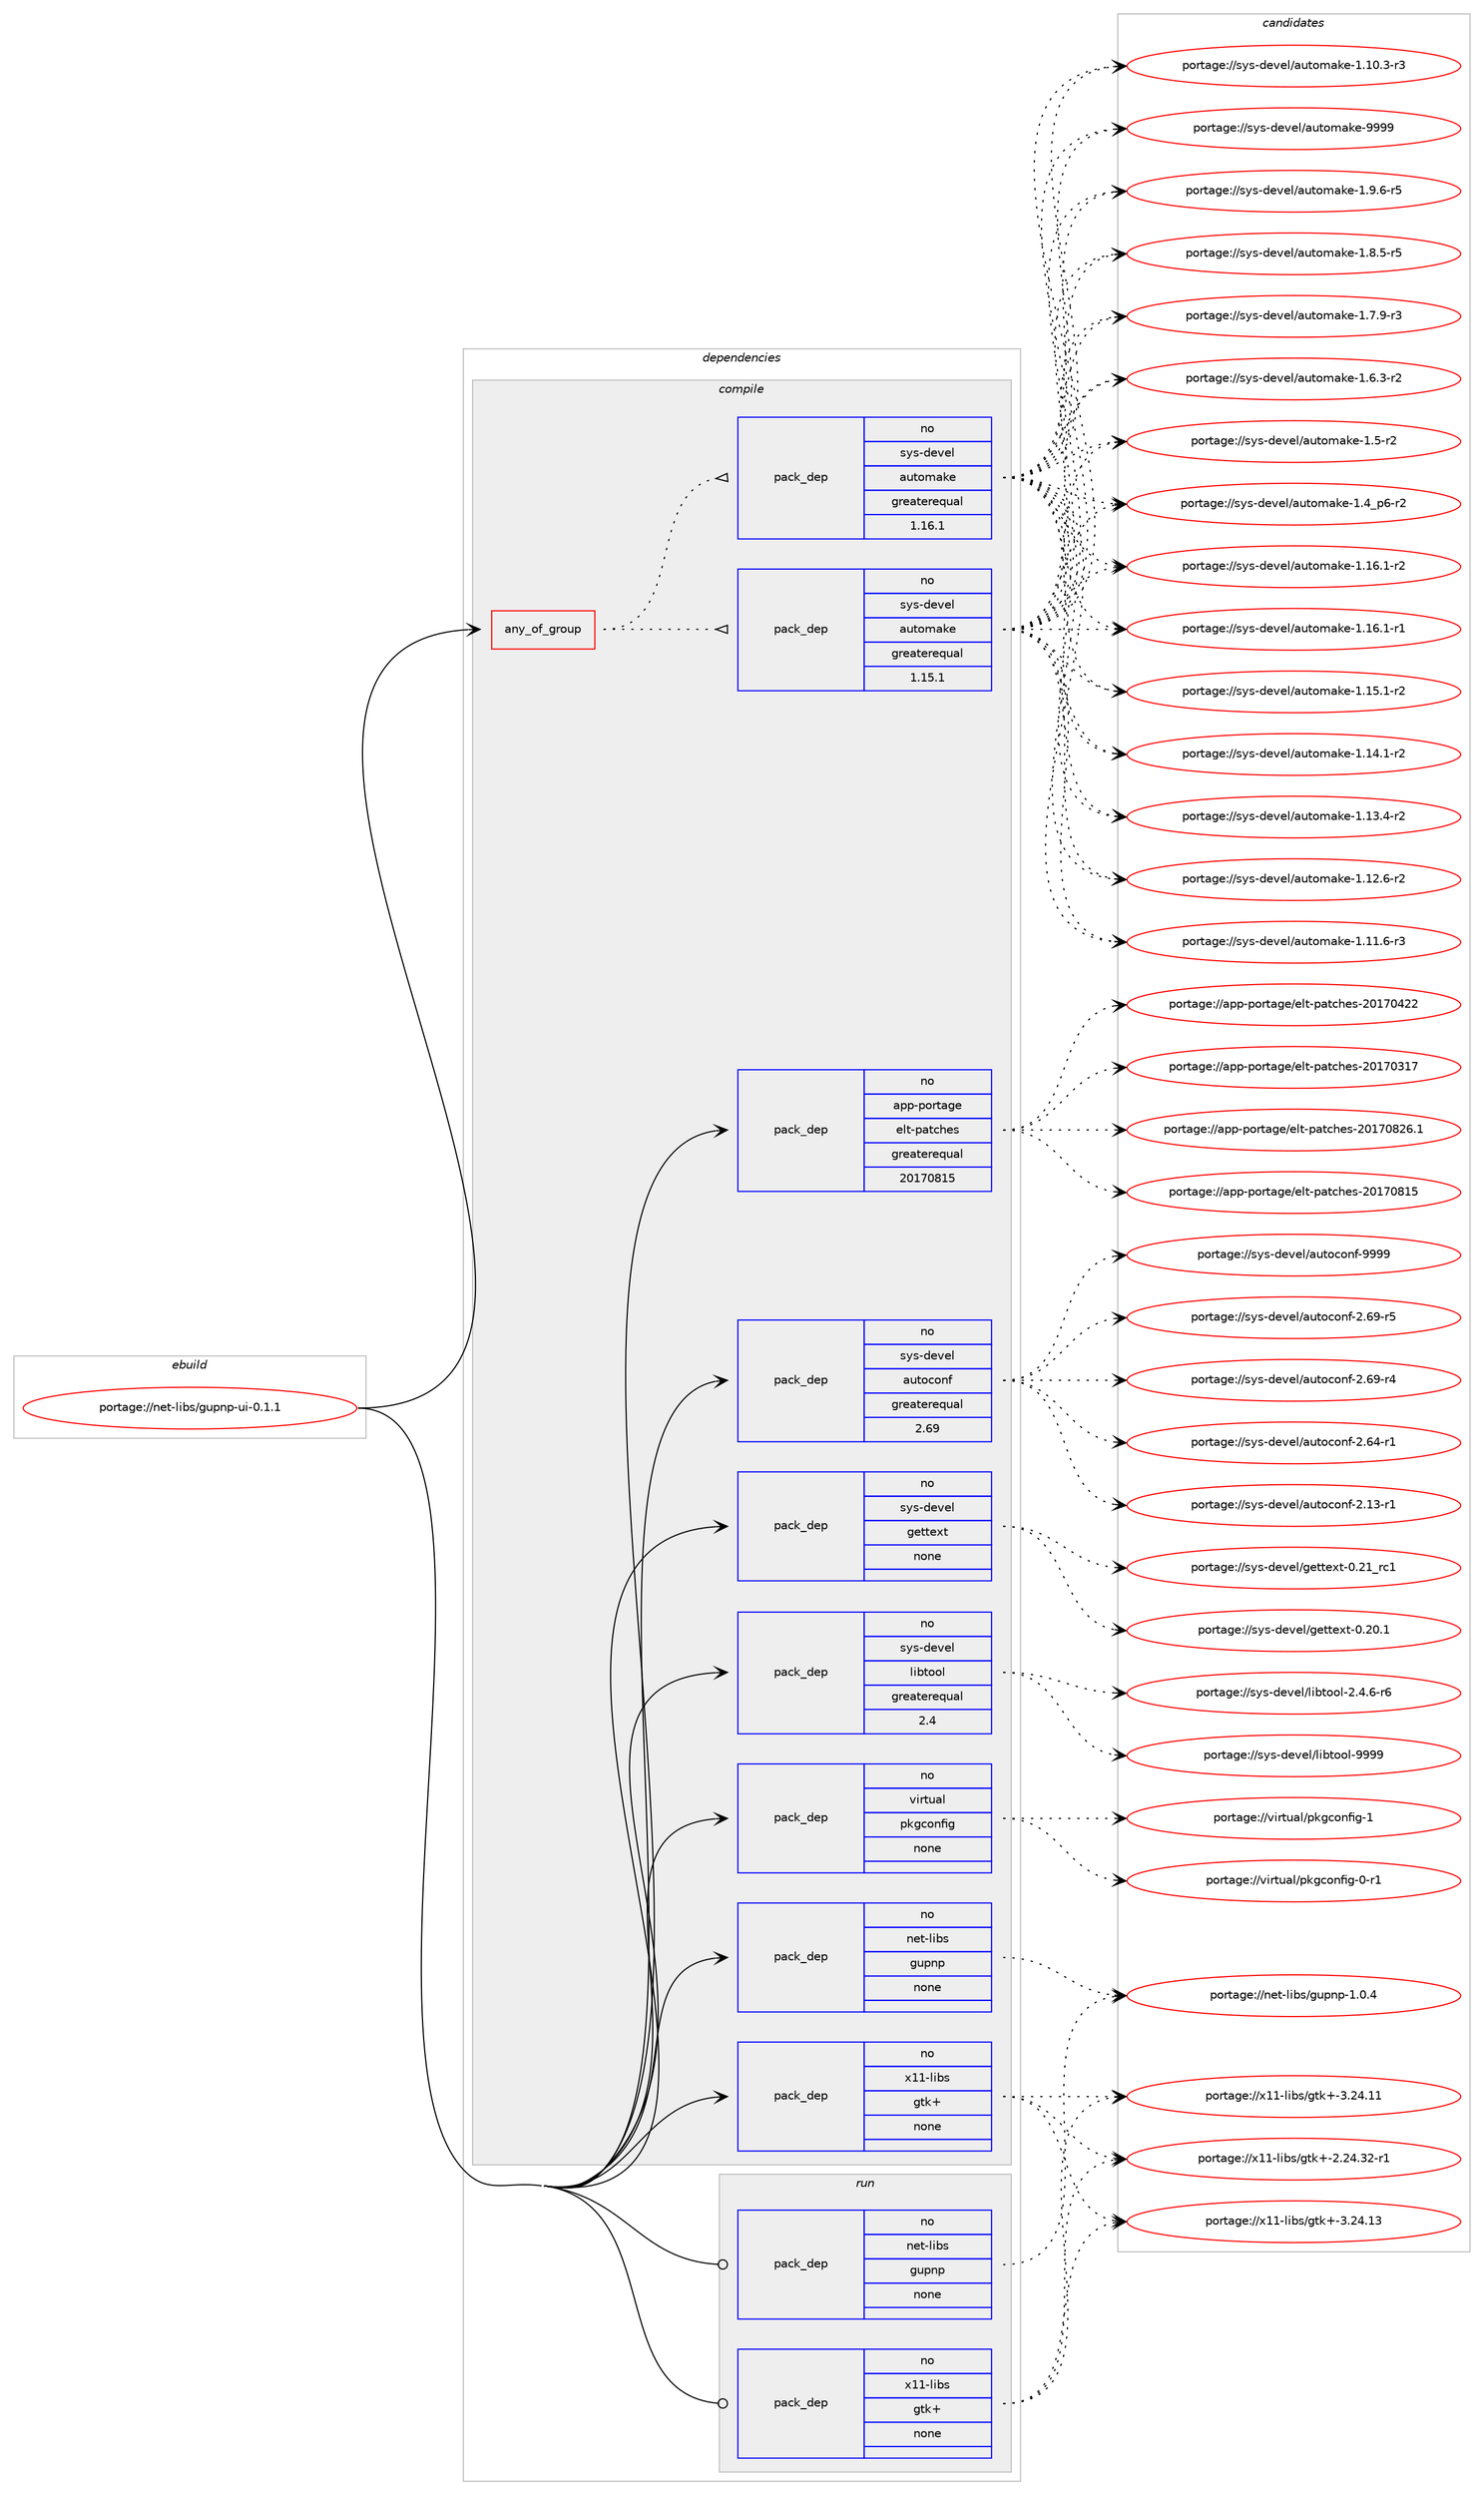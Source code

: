 digraph prolog {

# *************
# Graph options
# *************

newrank=true;
concentrate=true;
compound=true;
graph [rankdir=LR,fontname=Helvetica,fontsize=10,ranksep=1.5];#, ranksep=2.5, nodesep=0.2];
edge  [arrowhead=vee];
node  [fontname=Helvetica,fontsize=10];

# **********
# The ebuild
# **********

subgraph cluster_leftcol {
color=gray;
rank=same;
label=<<i>ebuild</i>>;
id [label="portage://net-libs/gupnp-ui-0.1.1", color=red, width=4, href="../net-libs/gupnp-ui-0.1.1.svg"];
}

# ****************
# The dependencies
# ****************

subgraph cluster_midcol {
color=gray;
label=<<i>dependencies</i>>;
subgraph cluster_compile {
fillcolor="#eeeeee";
style=filled;
label=<<i>compile</i>>;
subgraph any2155 {
dependency138383 [label=<<TABLE BORDER="0" CELLBORDER="1" CELLSPACING="0" CELLPADDING="4"><TR><TD CELLPADDING="10">any_of_group</TD></TR></TABLE>>, shape=none, color=red];subgraph pack106297 {
dependency138384 [label=<<TABLE BORDER="0" CELLBORDER="1" CELLSPACING="0" CELLPADDING="4" WIDTH="220"><TR><TD ROWSPAN="6" CELLPADDING="30">pack_dep</TD></TR><TR><TD WIDTH="110">no</TD></TR><TR><TD>sys-devel</TD></TR><TR><TD>automake</TD></TR><TR><TD>greaterequal</TD></TR><TR><TD>1.16.1</TD></TR></TABLE>>, shape=none, color=blue];
}
dependency138383:e -> dependency138384:w [weight=20,style="dotted",arrowhead="oinv"];
subgraph pack106298 {
dependency138385 [label=<<TABLE BORDER="0" CELLBORDER="1" CELLSPACING="0" CELLPADDING="4" WIDTH="220"><TR><TD ROWSPAN="6" CELLPADDING="30">pack_dep</TD></TR><TR><TD WIDTH="110">no</TD></TR><TR><TD>sys-devel</TD></TR><TR><TD>automake</TD></TR><TR><TD>greaterequal</TD></TR><TR><TD>1.15.1</TD></TR></TABLE>>, shape=none, color=blue];
}
dependency138383:e -> dependency138385:w [weight=20,style="dotted",arrowhead="oinv"];
}
id:e -> dependency138383:w [weight=20,style="solid",arrowhead="vee"];
subgraph pack106299 {
dependency138386 [label=<<TABLE BORDER="0" CELLBORDER="1" CELLSPACING="0" CELLPADDING="4" WIDTH="220"><TR><TD ROWSPAN="6" CELLPADDING="30">pack_dep</TD></TR><TR><TD WIDTH="110">no</TD></TR><TR><TD>app-portage</TD></TR><TR><TD>elt-patches</TD></TR><TR><TD>greaterequal</TD></TR><TR><TD>20170815</TD></TR></TABLE>>, shape=none, color=blue];
}
id:e -> dependency138386:w [weight=20,style="solid",arrowhead="vee"];
subgraph pack106300 {
dependency138387 [label=<<TABLE BORDER="0" CELLBORDER="1" CELLSPACING="0" CELLPADDING="4" WIDTH="220"><TR><TD ROWSPAN="6" CELLPADDING="30">pack_dep</TD></TR><TR><TD WIDTH="110">no</TD></TR><TR><TD>net-libs</TD></TR><TR><TD>gupnp</TD></TR><TR><TD>none</TD></TR><TR><TD></TD></TR></TABLE>>, shape=none, color=blue];
}
id:e -> dependency138387:w [weight=20,style="solid",arrowhead="vee"];
subgraph pack106301 {
dependency138388 [label=<<TABLE BORDER="0" CELLBORDER="1" CELLSPACING="0" CELLPADDING="4" WIDTH="220"><TR><TD ROWSPAN="6" CELLPADDING="30">pack_dep</TD></TR><TR><TD WIDTH="110">no</TD></TR><TR><TD>sys-devel</TD></TR><TR><TD>autoconf</TD></TR><TR><TD>greaterequal</TD></TR><TR><TD>2.69</TD></TR></TABLE>>, shape=none, color=blue];
}
id:e -> dependency138388:w [weight=20,style="solid",arrowhead="vee"];
subgraph pack106302 {
dependency138389 [label=<<TABLE BORDER="0" CELLBORDER="1" CELLSPACING="0" CELLPADDING="4" WIDTH="220"><TR><TD ROWSPAN="6" CELLPADDING="30">pack_dep</TD></TR><TR><TD WIDTH="110">no</TD></TR><TR><TD>sys-devel</TD></TR><TR><TD>gettext</TD></TR><TR><TD>none</TD></TR><TR><TD></TD></TR></TABLE>>, shape=none, color=blue];
}
id:e -> dependency138389:w [weight=20,style="solid",arrowhead="vee"];
subgraph pack106303 {
dependency138390 [label=<<TABLE BORDER="0" CELLBORDER="1" CELLSPACING="0" CELLPADDING="4" WIDTH="220"><TR><TD ROWSPAN="6" CELLPADDING="30">pack_dep</TD></TR><TR><TD WIDTH="110">no</TD></TR><TR><TD>sys-devel</TD></TR><TR><TD>libtool</TD></TR><TR><TD>greaterequal</TD></TR><TR><TD>2.4</TD></TR></TABLE>>, shape=none, color=blue];
}
id:e -> dependency138390:w [weight=20,style="solid",arrowhead="vee"];
subgraph pack106304 {
dependency138391 [label=<<TABLE BORDER="0" CELLBORDER="1" CELLSPACING="0" CELLPADDING="4" WIDTH="220"><TR><TD ROWSPAN="6" CELLPADDING="30">pack_dep</TD></TR><TR><TD WIDTH="110">no</TD></TR><TR><TD>virtual</TD></TR><TR><TD>pkgconfig</TD></TR><TR><TD>none</TD></TR><TR><TD></TD></TR></TABLE>>, shape=none, color=blue];
}
id:e -> dependency138391:w [weight=20,style="solid",arrowhead="vee"];
subgraph pack106305 {
dependency138392 [label=<<TABLE BORDER="0" CELLBORDER="1" CELLSPACING="0" CELLPADDING="4" WIDTH="220"><TR><TD ROWSPAN="6" CELLPADDING="30">pack_dep</TD></TR><TR><TD WIDTH="110">no</TD></TR><TR><TD>x11-libs</TD></TR><TR><TD>gtk+</TD></TR><TR><TD>none</TD></TR><TR><TD></TD></TR></TABLE>>, shape=none, color=blue];
}
id:e -> dependency138392:w [weight=20,style="solid",arrowhead="vee"];
}
subgraph cluster_compileandrun {
fillcolor="#eeeeee";
style=filled;
label=<<i>compile and run</i>>;
}
subgraph cluster_run {
fillcolor="#eeeeee";
style=filled;
label=<<i>run</i>>;
subgraph pack106306 {
dependency138393 [label=<<TABLE BORDER="0" CELLBORDER="1" CELLSPACING="0" CELLPADDING="4" WIDTH="220"><TR><TD ROWSPAN="6" CELLPADDING="30">pack_dep</TD></TR><TR><TD WIDTH="110">no</TD></TR><TR><TD>net-libs</TD></TR><TR><TD>gupnp</TD></TR><TR><TD>none</TD></TR><TR><TD></TD></TR></TABLE>>, shape=none, color=blue];
}
id:e -> dependency138393:w [weight=20,style="solid",arrowhead="odot"];
subgraph pack106307 {
dependency138394 [label=<<TABLE BORDER="0" CELLBORDER="1" CELLSPACING="0" CELLPADDING="4" WIDTH="220"><TR><TD ROWSPAN="6" CELLPADDING="30">pack_dep</TD></TR><TR><TD WIDTH="110">no</TD></TR><TR><TD>x11-libs</TD></TR><TR><TD>gtk+</TD></TR><TR><TD>none</TD></TR><TR><TD></TD></TR></TABLE>>, shape=none, color=blue];
}
id:e -> dependency138394:w [weight=20,style="solid",arrowhead="odot"];
}
}

# **************
# The candidates
# **************

subgraph cluster_choices {
rank=same;
color=gray;
label=<<i>candidates</i>>;

subgraph choice106297 {
color=black;
nodesep=1;
choice115121115451001011181011084797117116111109971071014557575757 [label="portage://sys-devel/automake-9999", color=red, width=4,href="../sys-devel/automake-9999.svg"];
choice115121115451001011181011084797117116111109971071014549465746544511453 [label="portage://sys-devel/automake-1.9.6-r5", color=red, width=4,href="../sys-devel/automake-1.9.6-r5.svg"];
choice115121115451001011181011084797117116111109971071014549465646534511453 [label="portage://sys-devel/automake-1.8.5-r5", color=red, width=4,href="../sys-devel/automake-1.8.5-r5.svg"];
choice115121115451001011181011084797117116111109971071014549465546574511451 [label="portage://sys-devel/automake-1.7.9-r3", color=red, width=4,href="../sys-devel/automake-1.7.9-r3.svg"];
choice115121115451001011181011084797117116111109971071014549465446514511450 [label="portage://sys-devel/automake-1.6.3-r2", color=red, width=4,href="../sys-devel/automake-1.6.3-r2.svg"];
choice11512111545100101118101108479711711611110997107101454946534511450 [label="portage://sys-devel/automake-1.5-r2", color=red, width=4,href="../sys-devel/automake-1.5-r2.svg"];
choice115121115451001011181011084797117116111109971071014549465295112544511450 [label="portage://sys-devel/automake-1.4_p6-r2", color=red, width=4,href="../sys-devel/automake-1.4_p6-r2.svg"];
choice11512111545100101118101108479711711611110997107101454946495446494511450 [label="portage://sys-devel/automake-1.16.1-r2", color=red, width=4,href="../sys-devel/automake-1.16.1-r2.svg"];
choice11512111545100101118101108479711711611110997107101454946495446494511449 [label="portage://sys-devel/automake-1.16.1-r1", color=red, width=4,href="../sys-devel/automake-1.16.1-r1.svg"];
choice11512111545100101118101108479711711611110997107101454946495346494511450 [label="portage://sys-devel/automake-1.15.1-r2", color=red, width=4,href="../sys-devel/automake-1.15.1-r2.svg"];
choice11512111545100101118101108479711711611110997107101454946495246494511450 [label="portage://sys-devel/automake-1.14.1-r2", color=red, width=4,href="../sys-devel/automake-1.14.1-r2.svg"];
choice11512111545100101118101108479711711611110997107101454946495146524511450 [label="portage://sys-devel/automake-1.13.4-r2", color=red, width=4,href="../sys-devel/automake-1.13.4-r2.svg"];
choice11512111545100101118101108479711711611110997107101454946495046544511450 [label="portage://sys-devel/automake-1.12.6-r2", color=red, width=4,href="../sys-devel/automake-1.12.6-r2.svg"];
choice11512111545100101118101108479711711611110997107101454946494946544511451 [label="portage://sys-devel/automake-1.11.6-r3", color=red, width=4,href="../sys-devel/automake-1.11.6-r3.svg"];
choice11512111545100101118101108479711711611110997107101454946494846514511451 [label="portage://sys-devel/automake-1.10.3-r3", color=red, width=4,href="../sys-devel/automake-1.10.3-r3.svg"];
dependency138384:e -> choice115121115451001011181011084797117116111109971071014557575757:w [style=dotted,weight="100"];
dependency138384:e -> choice115121115451001011181011084797117116111109971071014549465746544511453:w [style=dotted,weight="100"];
dependency138384:e -> choice115121115451001011181011084797117116111109971071014549465646534511453:w [style=dotted,weight="100"];
dependency138384:e -> choice115121115451001011181011084797117116111109971071014549465546574511451:w [style=dotted,weight="100"];
dependency138384:e -> choice115121115451001011181011084797117116111109971071014549465446514511450:w [style=dotted,weight="100"];
dependency138384:e -> choice11512111545100101118101108479711711611110997107101454946534511450:w [style=dotted,weight="100"];
dependency138384:e -> choice115121115451001011181011084797117116111109971071014549465295112544511450:w [style=dotted,weight="100"];
dependency138384:e -> choice11512111545100101118101108479711711611110997107101454946495446494511450:w [style=dotted,weight="100"];
dependency138384:e -> choice11512111545100101118101108479711711611110997107101454946495446494511449:w [style=dotted,weight="100"];
dependency138384:e -> choice11512111545100101118101108479711711611110997107101454946495346494511450:w [style=dotted,weight="100"];
dependency138384:e -> choice11512111545100101118101108479711711611110997107101454946495246494511450:w [style=dotted,weight="100"];
dependency138384:e -> choice11512111545100101118101108479711711611110997107101454946495146524511450:w [style=dotted,weight="100"];
dependency138384:e -> choice11512111545100101118101108479711711611110997107101454946495046544511450:w [style=dotted,weight="100"];
dependency138384:e -> choice11512111545100101118101108479711711611110997107101454946494946544511451:w [style=dotted,weight="100"];
dependency138384:e -> choice11512111545100101118101108479711711611110997107101454946494846514511451:w [style=dotted,weight="100"];
}
subgraph choice106298 {
color=black;
nodesep=1;
choice115121115451001011181011084797117116111109971071014557575757 [label="portage://sys-devel/automake-9999", color=red, width=4,href="../sys-devel/automake-9999.svg"];
choice115121115451001011181011084797117116111109971071014549465746544511453 [label="portage://sys-devel/automake-1.9.6-r5", color=red, width=4,href="../sys-devel/automake-1.9.6-r5.svg"];
choice115121115451001011181011084797117116111109971071014549465646534511453 [label="portage://sys-devel/automake-1.8.5-r5", color=red, width=4,href="../sys-devel/automake-1.8.5-r5.svg"];
choice115121115451001011181011084797117116111109971071014549465546574511451 [label="portage://sys-devel/automake-1.7.9-r3", color=red, width=4,href="../sys-devel/automake-1.7.9-r3.svg"];
choice115121115451001011181011084797117116111109971071014549465446514511450 [label="portage://sys-devel/automake-1.6.3-r2", color=red, width=4,href="../sys-devel/automake-1.6.3-r2.svg"];
choice11512111545100101118101108479711711611110997107101454946534511450 [label="portage://sys-devel/automake-1.5-r2", color=red, width=4,href="../sys-devel/automake-1.5-r2.svg"];
choice115121115451001011181011084797117116111109971071014549465295112544511450 [label="portage://sys-devel/automake-1.4_p6-r2", color=red, width=4,href="../sys-devel/automake-1.4_p6-r2.svg"];
choice11512111545100101118101108479711711611110997107101454946495446494511450 [label="portage://sys-devel/automake-1.16.1-r2", color=red, width=4,href="../sys-devel/automake-1.16.1-r2.svg"];
choice11512111545100101118101108479711711611110997107101454946495446494511449 [label="portage://sys-devel/automake-1.16.1-r1", color=red, width=4,href="../sys-devel/automake-1.16.1-r1.svg"];
choice11512111545100101118101108479711711611110997107101454946495346494511450 [label="portage://sys-devel/automake-1.15.1-r2", color=red, width=4,href="../sys-devel/automake-1.15.1-r2.svg"];
choice11512111545100101118101108479711711611110997107101454946495246494511450 [label="portage://sys-devel/automake-1.14.1-r2", color=red, width=4,href="../sys-devel/automake-1.14.1-r2.svg"];
choice11512111545100101118101108479711711611110997107101454946495146524511450 [label="portage://sys-devel/automake-1.13.4-r2", color=red, width=4,href="../sys-devel/automake-1.13.4-r2.svg"];
choice11512111545100101118101108479711711611110997107101454946495046544511450 [label="portage://sys-devel/automake-1.12.6-r2", color=red, width=4,href="../sys-devel/automake-1.12.6-r2.svg"];
choice11512111545100101118101108479711711611110997107101454946494946544511451 [label="portage://sys-devel/automake-1.11.6-r3", color=red, width=4,href="../sys-devel/automake-1.11.6-r3.svg"];
choice11512111545100101118101108479711711611110997107101454946494846514511451 [label="portage://sys-devel/automake-1.10.3-r3", color=red, width=4,href="../sys-devel/automake-1.10.3-r3.svg"];
dependency138385:e -> choice115121115451001011181011084797117116111109971071014557575757:w [style=dotted,weight="100"];
dependency138385:e -> choice115121115451001011181011084797117116111109971071014549465746544511453:w [style=dotted,weight="100"];
dependency138385:e -> choice115121115451001011181011084797117116111109971071014549465646534511453:w [style=dotted,weight="100"];
dependency138385:e -> choice115121115451001011181011084797117116111109971071014549465546574511451:w [style=dotted,weight="100"];
dependency138385:e -> choice115121115451001011181011084797117116111109971071014549465446514511450:w [style=dotted,weight="100"];
dependency138385:e -> choice11512111545100101118101108479711711611110997107101454946534511450:w [style=dotted,weight="100"];
dependency138385:e -> choice115121115451001011181011084797117116111109971071014549465295112544511450:w [style=dotted,weight="100"];
dependency138385:e -> choice11512111545100101118101108479711711611110997107101454946495446494511450:w [style=dotted,weight="100"];
dependency138385:e -> choice11512111545100101118101108479711711611110997107101454946495446494511449:w [style=dotted,weight="100"];
dependency138385:e -> choice11512111545100101118101108479711711611110997107101454946495346494511450:w [style=dotted,weight="100"];
dependency138385:e -> choice11512111545100101118101108479711711611110997107101454946495246494511450:w [style=dotted,weight="100"];
dependency138385:e -> choice11512111545100101118101108479711711611110997107101454946495146524511450:w [style=dotted,weight="100"];
dependency138385:e -> choice11512111545100101118101108479711711611110997107101454946495046544511450:w [style=dotted,weight="100"];
dependency138385:e -> choice11512111545100101118101108479711711611110997107101454946494946544511451:w [style=dotted,weight="100"];
dependency138385:e -> choice11512111545100101118101108479711711611110997107101454946494846514511451:w [style=dotted,weight="100"];
}
subgraph choice106299 {
color=black;
nodesep=1;
choice971121124511211111411697103101471011081164511297116991041011154550484955485650544649 [label="portage://app-portage/elt-patches-20170826.1", color=red, width=4,href="../app-portage/elt-patches-20170826.1.svg"];
choice97112112451121111141169710310147101108116451129711699104101115455048495548564953 [label="portage://app-portage/elt-patches-20170815", color=red, width=4,href="../app-portage/elt-patches-20170815.svg"];
choice97112112451121111141169710310147101108116451129711699104101115455048495548525050 [label="portage://app-portage/elt-patches-20170422", color=red, width=4,href="../app-portage/elt-patches-20170422.svg"];
choice97112112451121111141169710310147101108116451129711699104101115455048495548514955 [label="portage://app-portage/elt-patches-20170317", color=red, width=4,href="../app-portage/elt-patches-20170317.svg"];
dependency138386:e -> choice971121124511211111411697103101471011081164511297116991041011154550484955485650544649:w [style=dotted,weight="100"];
dependency138386:e -> choice97112112451121111141169710310147101108116451129711699104101115455048495548564953:w [style=dotted,weight="100"];
dependency138386:e -> choice97112112451121111141169710310147101108116451129711699104101115455048495548525050:w [style=dotted,weight="100"];
dependency138386:e -> choice97112112451121111141169710310147101108116451129711699104101115455048495548514955:w [style=dotted,weight="100"];
}
subgraph choice106300 {
color=black;
nodesep=1;
choice110101116451081059811547103117112110112454946484652 [label="portage://net-libs/gupnp-1.0.4", color=red, width=4,href="../net-libs/gupnp-1.0.4.svg"];
dependency138387:e -> choice110101116451081059811547103117112110112454946484652:w [style=dotted,weight="100"];
}
subgraph choice106301 {
color=black;
nodesep=1;
choice115121115451001011181011084797117116111991111101024557575757 [label="portage://sys-devel/autoconf-9999", color=red, width=4,href="../sys-devel/autoconf-9999.svg"];
choice1151211154510010111810110847971171161119911111010245504654574511453 [label="portage://sys-devel/autoconf-2.69-r5", color=red, width=4,href="../sys-devel/autoconf-2.69-r5.svg"];
choice1151211154510010111810110847971171161119911111010245504654574511452 [label="portage://sys-devel/autoconf-2.69-r4", color=red, width=4,href="../sys-devel/autoconf-2.69-r4.svg"];
choice1151211154510010111810110847971171161119911111010245504654524511449 [label="portage://sys-devel/autoconf-2.64-r1", color=red, width=4,href="../sys-devel/autoconf-2.64-r1.svg"];
choice1151211154510010111810110847971171161119911111010245504649514511449 [label="portage://sys-devel/autoconf-2.13-r1", color=red, width=4,href="../sys-devel/autoconf-2.13-r1.svg"];
dependency138388:e -> choice115121115451001011181011084797117116111991111101024557575757:w [style=dotted,weight="100"];
dependency138388:e -> choice1151211154510010111810110847971171161119911111010245504654574511453:w [style=dotted,weight="100"];
dependency138388:e -> choice1151211154510010111810110847971171161119911111010245504654574511452:w [style=dotted,weight="100"];
dependency138388:e -> choice1151211154510010111810110847971171161119911111010245504654524511449:w [style=dotted,weight="100"];
dependency138388:e -> choice1151211154510010111810110847971171161119911111010245504649514511449:w [style=dotted,weight="100"];
}
subgraph choice106302 {
color=black;
nodesep=1;
choice11512111545100101118101108471031011161161011201164548465049951149949 [label="portage://sys-devel/gettext-0.21_rc1", color=red, width=4,href="../sys-devel/gettext-0.21_rc1.svg"];
choice115121115451001011181011084710310111611610112011645484650484649 [label="portage://sys-devel/gettext-0.20.1", color=red, width=4,href="../sys-devel/gettext-0.20.1.svg"];
dependency138389:e -> choice11512111545100101118101108471031011161161011201164548465049951149949:w [style=dotted,weight="100"];
dependency138389:e -> choice115121115451001011181011084710310111611610112011645484650484649:w [style=dotted,weight="100"];
}
subgraph choice106303 {
color=black;
nodesep=1;
choice1151211154510010111810110847108105981161111111084557575757 [label="portage://sys-devel/libtool-9999", color=red, width=4,href="../sys-devel/libtool-9999.svg"];
choice1151211154510010111810110847108105981161111111084550465246544511454 [label="portage://sys-devel/libtool-2.4.6-r6", color=red, width=4,href="../sys-devel/libtool-2.4.6-r6.svg"];
dependency138390:e -> choice1151211154510010111810110847108105981161111111084557575757:w [style=dotted,weight="100"];
dependency138390:e -> choice1151211154510010111810110847108105981161111111084550465246544511454:w [style=dotted,weight="100"];
}
subgraph choice106304 {
color=black;
nodesep=1;
choice1181051141161179710847112107103991111101021051034549 [label="portage://virtual/pkgconfig-1", color=red, width=4,href="../virtual/pkgconfig-1.svg"];
choice11810511411611797108471121071039911111010210510345484511449 [label="portage://virtual/pkgconfig-0-r1", color=red, width=4,href="../virtual/pkgconfig-0-r1.svg"];
dependency138391:e -> choice1181051141161179710847112107103991111101021051034549:w [style=dotted,weight="100"];
dependency138391:e -> choice11810511411611797108471121071039911111010210510345484511449:w [style=dotted,weight="100"];
}
subgraph choice106305 {
color=black;
nodesep=1;
choice1204949451081059811547103116107434551465052464951 [label="portage://x11-libs/gtk+-3.24.13", color=red, width=4,href="../x11-libs/gtk+-3.24.13.svg"];
choice1204949451081059811547103116107434551465052464949 [label="portage://x11-libs/gtk+-3.24.11", color=red, width=4,href="../x11-libs/gtk+-3.24.11.svg"];
choice12049494510810598115471031161074345504650524651504511449 [label="portage://x11-libs/gtk+-2.24.32-r1", color=red, width=4,href="../x11-libs/gtk+-2.24.32-r1.svg"];
dependency138392:e -> choice1204949451081059811547103116107434551465052464951:w [style=dotted,weight="100"];
dependency138392:e -> choice1204949451081059811547103116107434551465052464949:w [style=dotted,weight="100"];
dependency138392:e -> choice12049494510810598115471031161074345504650524651504511449:w [style=dotted,weight="100"];
}
subgraph choice106306 {
color=black;
nodesep=1;
choice110101116451081059811547103117112110112454946484652 [label="portage://net-libs/gupnp-1.0.4", color=red, width=4,href="../net-libs/gupnp-1.0.4.svg"];
dependency138393:e -> choice110101116451081059811547103117112110112454946484652:w [style=dotted,weight="100"];
}
subgraph choice106307 {
color=black;
nodesep=1;
choice1204949451081059811547103116107434551465052464951 [label="portage://x11-libs/gtk+-3.24.13", color=red, width=4,href="../x11-libs/gtk+-3.24.13.svg"];
choice1204949451081059811547103116107434551465052464949 [label="portage://x11-libs/gtk+-3.24.11", color=red, width=4,href="../x11-libs/gtk+-3.24.11.svg"];
choice12049494510810598115471031161074345504650524651504511449 [label="portage://x11-libs/gtk+-2.24.32-r1", color=red, width=4,href="../x11-libs/gtk+-2.24.32-r1.svg"];
dependency138394:e -> choice1204949451081059811547103116107434551465052464951:w [style=dotted,weight="100"];
dependency138394:e -> choice1204949451081059811547103116107434551465052464949:w [style=dotted,weight="100"];
dependency138394:e -> choice12049494510810598115471031161074345504650524651504511449:w [style=dotted,weight="100"];
}
}

}
